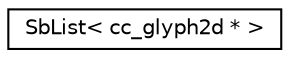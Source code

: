 digraph "Graphical Class Hierarchy"
{
 // LATEX_PDF_SIZE
  edge [fontname="Helvetica",fontsize="10",labelfontname="Helvetica",labelfontsize="10"];
  node [fontname="Helvetica",fontsize="10",shape=record];
  rankdir="LR";
  Node0 [label="SbList\< cc_glyph2d * \>",height=0.2,width=0.4,color="black", fillcolor="white", style="filled",URL="$classSbList.html",tooltip=" "];
}
